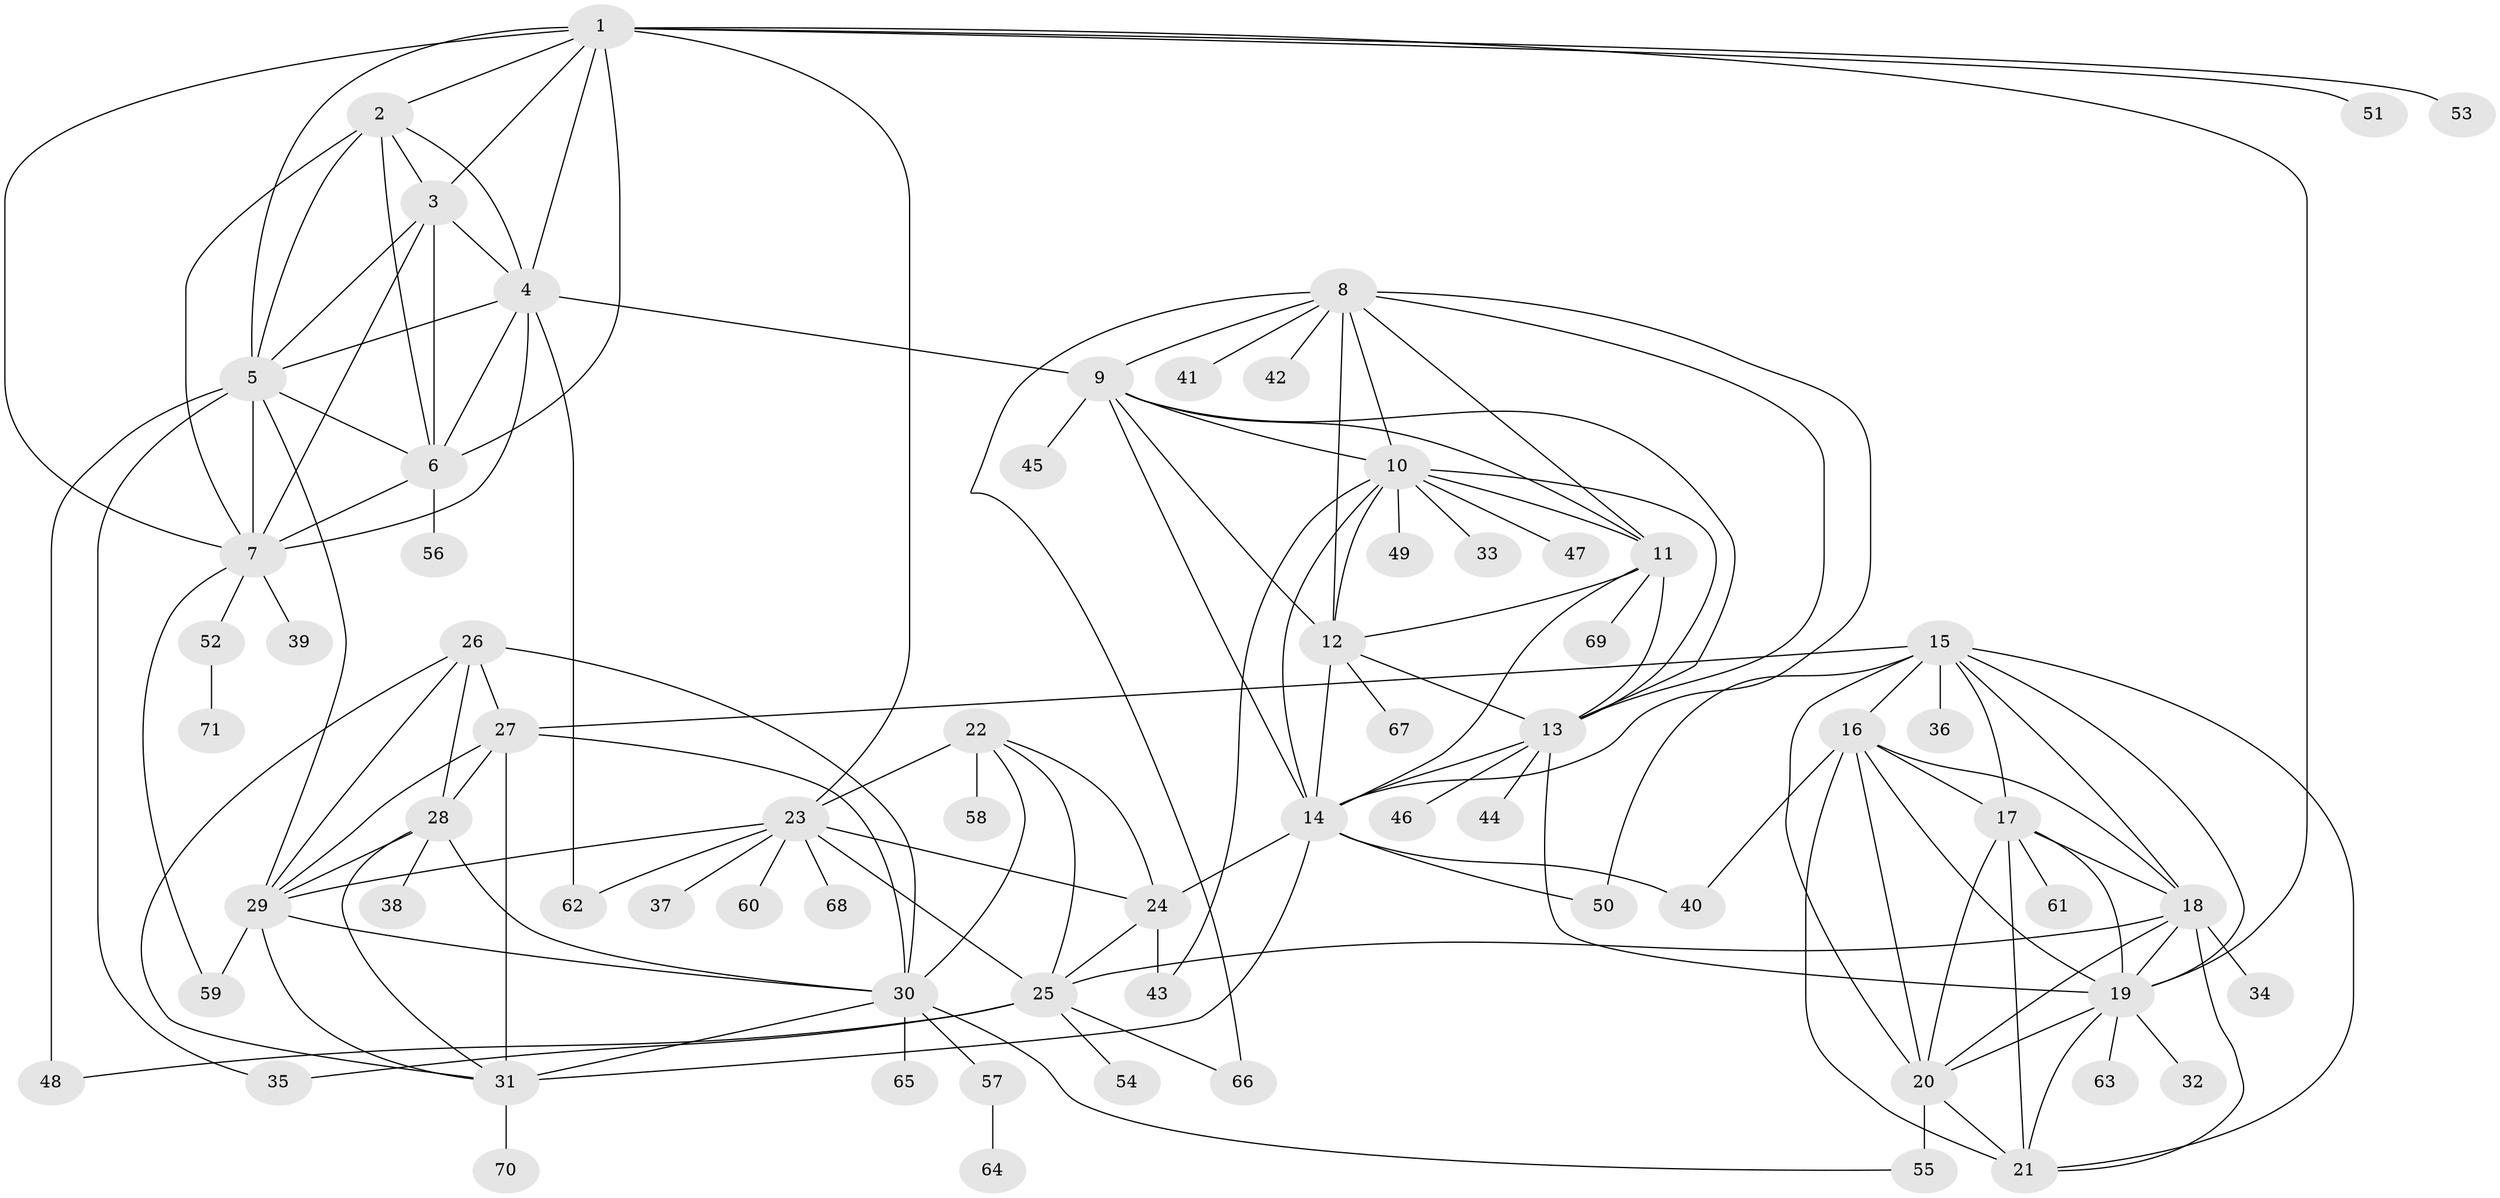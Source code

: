 // original degree distribution, {11: 0.04285714285714286, 7: 0.03571428571428571, 8: 0.04285714285714286, 10: 0.06428571428571428, 12: 0.02142857142857143, 9: 0.02142857142857143, 6: 0.014285714285714285, 14: 0.007142857142857143, 2: 0.15, 1: 0.5714285714285714, 3: 0.02857142857142857}
// Generated by graph-tools (version 1.1) at 2025/37/03/09/25 02:37:13]
// undirected, 71 vertices, 144 edges
graph export_dot {
graph [start="1"]
  node [color=gray90,style=filled];
  1;
  2;
  3;
  4;
  5;
  6;
  7;
  8;
  9;
  10;
  11;
  12;
  13;
  14;
  15;
  16;
  17;
  18;
  19;
  20;
  21;
  22;
  23;
  24;
  25;
  26;
  27;
  28;
  29;
  30;
  31;
  32;
  33;
  34;
  35;
  36;
  37;
  38;
  39;
  40;
  41;
  42;
  43;
  44;
  45;
  46;
  47;
  48;
  49;
  50;
  51;
  52;
  53;
  54;
  55;
  56;
  57;
  58;
  59;
  60;
  61;
  62;
  63;
  64;
  65;
  66;
  67;
  68;
  69;
  70;
  71;
  1 -- 2 [weight=1.0];
  1 -- 3 [weight=1.0];
  1 -- 4 [weight=1.0];
  1 -- 5 [weight=1.0];
  1 -- 6 [weight=1.0];
  1 -- 7 [weight=1.0];
  1 -- 19 [weight=1.0];
  1 -- 23 [weight=1.0];
  1 -- 51 [weight=1.0];
  1 -- 53 [weight=1.0];
  2 -- 3 [weight=1.0];
  2 -- 4 [weight=1.0];
  2 -- 5 [weight=1.0];
  2 -- 6 [weight=1.0];
  2 -- 7 [weight=1.0];
  3 -- 4 [weight=1.0];
  3 -- 5 [weight=1.0];
  3 -- 6 [weight=2.0];
  3 -- 7 [weight=1.0];
  4 -- 5 [weight=1.0];
  4 -- 6 [weight=1.0];
  4 -- 7 [weight=1.0];
  4 -- 9 [weight=1.0];
  4 -- 62 [weight=2.0];
  5 -- 6 [weight=1.0];
  5 -- 7 [weight=1.0];
  5 -- 29 [weight=1.0];
  5 -- 35 [weight=1.0];
  5 -- 48 [weight=3.0];
  6 -- 7 [weight=1.0];
  6 -- 56 [weight=1.0];
  7 -- 39 [weight=1.0];
  7 -- 52 [weight=1.0];
  7 -- 59 [weight=1.0];
  8 -- 9 [weight=1.0];
  8 -- 10 [weight=1.0];
  8 -- 11 [weight=1.0];
  8 -- 12 [weight=1.0];
  8 -- 13 [weight=1.0];
  8 -- 14 [weight=1.0];
  8 -- 41 [weight=1.0];
  8 -- 42 [weight=1.0];
  8 -- 66 [weight=1.0];
  9 -- 10 [weight=1.0];
  9 -- 11 [weight=1.0];
  9 -- 12 [weight=1.0];
  9 -- 13 [weight=1.0];
  9 -- 14 [weight=1.0];
  9 -- 45 [weight=2.0];
  10 -- 11 [weight=1.0];
  10 -- 12 [weight=1.0];
  10 -- 13 [weight=1.0];
  10 -- 14 [weight=1.0];
  10 -- 33 [weight=1.0];
  10 -- 43 [weight=1.0];
  10 -- 47 [weight=1.0];
  10 -- 49 [weight=1.0];
  11 -- 12 [weight=1.0];
  11 -- 13 [weight=1.0];
  11 -- 14 [weight=1.0];
  11 -- 69 [weight=1.0];
  12 -- 13 [weight=1.0];
  12 -- 14 [weight=1.0];
  12 -- 67 [weight=1.0];
  13 -- 14 [weight=1.0];
  13 -- 19 [weight=1.0];
  13 -- 44 [weight=1.0];
  13 -- 46 [weight=1.0];
  14 -- 24 [weight=2.0];
  14 -- 31 [weight=1.0];
  14 -- 40 [weight=1.0];
  14 -- 50 [weight=1.0];
  15 -- 16 [weight=1.0];
  15 -- 17 [weight=1.0];
  15 -- 18 [weight=1.0];
  15 -- 19 [weight=1.0];
  15 -- 20 [weight=1.0];
  15 -- 21 [weight=1.0];
  15 -- 27 [weight=1.0];
  15 -- 36 [weight=1.0];
  15 -- 50 [weight=1.0];
  16 -- 17 [weight=1.0];
  16 -- 18 [weight=1.0];
  16 -- 19 [weight=1.0];
  16 -- 20 [weight=1.0];
  16 -- 21 [weight=1.0];
  16 -- 40 [weight=2.0];
  17 -- 18 [weight=1.0];
  17 -- 19 [weight=1.0];
  17 -- 20 [weight=1.0];
  17 -- 21 [weight=1.0];
  17 -- 61 [weight=1.0];
  18 -- 19 [weight=1.0];
  18 -- 20 [weight=1.0];
  18 -- 21 [weight=1.0];
  18 -- 25 [weight=1.0];
  18 -- 34 [weight=4.0];
  19 -- 20 [weight=1.0];
  19 -- 21 [weight=1.0];
  19 -- 32 [weight=1.0];
  19 -- 63 [weight=1.0];
  20 -- 21 [weight=1.0];
  20 -- 55 [weight=4.0];
  22 -- 23 [weight=4.0];
  22 -- 24 [weight=1.0];
  22 -- 25 [weight=1.0];
  22 -- 30 [weight=1.0];
  22 -- 58 [weight=1.0];
  23 -- 24 [weight=4.0];
  23 -- 25 [weight=4.0];
  23 -- 29 [weight=1.0];
  23 -- 37 [weight=1.0];
  23 -- 60 [weight=4.0];
  23 -- 62 [weight=1.0];
  23 -- 68 [weight=1.0];
  24 -- 25 [weight=1.0];
  24 -- 43 [weight=1.0];
  25 -- 35 [weight=1.0];
  25 -- 48 [weight=1.0];
  25 -- 54 [weight=1.0];
  25 -- 66 [weight=1.0];
  26 -- 27 [weight=2.0];
  26 -- 28 [weight=1.0];
  26 -- 29 [weight=1.0];
  26 -- 30 [weight=1.0];
  26 -- 31 [weight=1.0];
  27 -- 28 [weight=2.0];
  27 -- 29 [weight=2.0];
  27 -- 30 [weight=2.0];
  27 -- 31 [weight=2.0];
  28 -- 29 [weight=1.0];
  28 -- 30 [weight=1.0];
  28 -- 31 [weight=1.0];
  28 -- 38 [weight=1.0];
  29 -- 30 [weight=1.0];
  29 -- 31 [weight=1.0];
  29 -- 59 [weight=1.0];
  30 -- 31 [weight=1.0];
  30 -- 55 [weight=1.0];
  30 -- 57 [weight=1.0];
  30 -- 65 [weight=4.0];
  31 -- 70 [weight=1.0];
  52 -- 71 [weight=1.0];
  57 -- 64 [weight=1.0];
}
